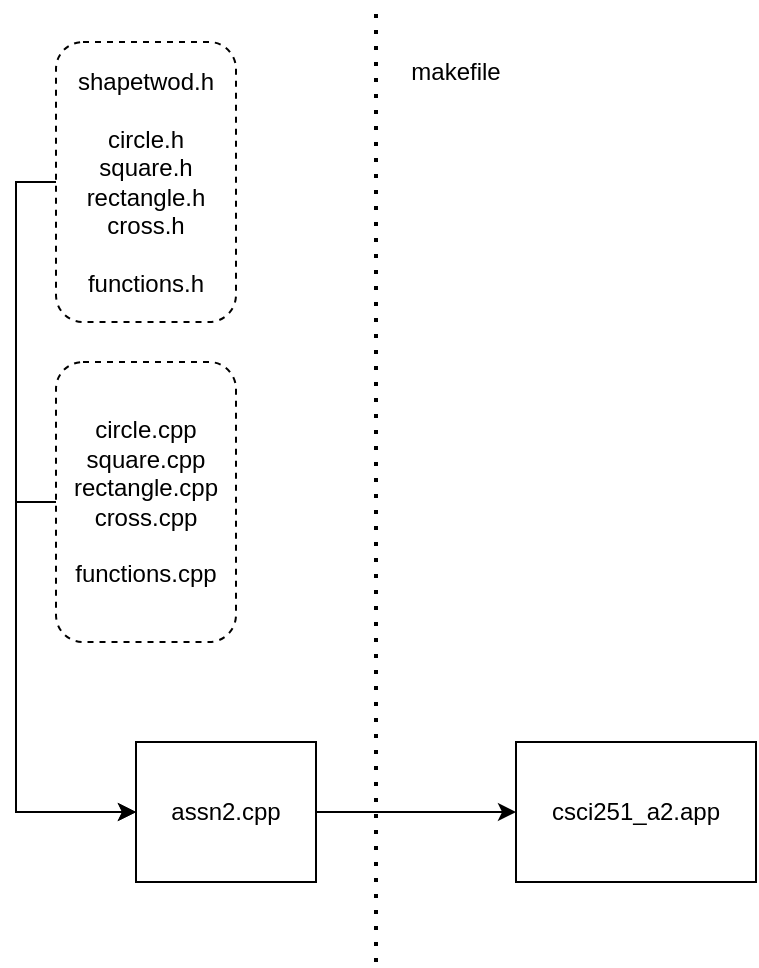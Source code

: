 <mxfile version="23.0.2" type="device">
  <diagram name="Page-1" id="Qn3DCEkGw_yaYb_WV9NJ">
    <mxGraphModel dx="934" dy="548" grid="1" gridSize="10" guides="1" tooltips="1" connect="1" arrows="1" fold="1" page="1" pageScale="1" pageWidth="827" pageHeight="1169" math="0" shadow="0">
      <root>
        <mxCell id="0" />
        <mxCell id="1" parent="0" />
        <mxCell id="JFRRbw18pwgN1PSgCvuK-9" style="edgeStyle=orthogonalEdgeStyle;rounded=0;orthogonalLoop=1;jettySize=auto;html=1;exitX=0;exitY=0.5;exitDx=0;exitDy=0;entryX=0;entryY=0.5;entryDx=0;entryDy=0;" edge="1" parent="1" source="JFRRbw18pwgN1PSgCvuK-1" target="JFRRbw18pwgN1PSgCvuK-3">
          <mxGeometry relative="1" as="geometry" />
        </mxCell>
        <mxCell id="JFRRbw18pwgN1PSgCvuK-1" value="shapetwod.h&lt;br&gt;&lt;br&gt;circle.h&lt;br&gt;square.h&lt;br&gt;rectangle.h&lt;br&gt;cross.h&lt;br&gt;&lt;br&gt;functions.h" style="rounded=1;whiteSpace=wrap;html=1;dashed=1;" vertex="1" parent="1">
          <mxGeometry x="40" y="30" width="90" height="140" as="geometry" />
        </mxCell>
        <mxCell id="JFRRbw18pwgN1PSgCvuK-10" style="edgeStyle=orthogonalEdgeStyle;rounded=0;orthogonalLoop=1;jettySize=auto;html=1;exitX=0;exitY=0.5;exitDx=0;exitDy=0;entryX=0;entryY=0.5;entryDx=0;entryDy=0;" edge="1" parent="1" source="JFRRbw18pwgN1PSgCvuK-2" target="JFRRbw18pwgN1PSgCvuK-3">
          <mxGeometry relative="1" as="geometry" />
        </mxCell>
        <mxCell id="JFRRbw18pwgN1PSgCvuK-2" value="circle.cpp&lt;br&gt;square.cpp&lt;br&gt;rectangle.cpp&lt;br&gt;cross.cpp&lt;br&gt;&lt;br&gt;functions.cpp" style="rounded=1;whiteSpace=wrap;html=1;dashed=1;" vertex="1" parent="1">
          <mxGeometry x="40" y="190" width="90" height="140" as="geometry" />
        </mxCell>
        <mxCell id="JFRRbw18pwgN1PSgCvuK-5" style="edgeStyle=orthogonalEdgeStyle;rounded=0;orthogonalLoop=1;jettySize=auto;html=1;exitX=1;exitY=0.5;exitDx=0;exitDy=0;entryX=0;entryY=0.5;entryDx=0;entryDy=0;" edge="1" parent="1" source="JFRRbw18pwgN1PSgCvuK-3" target="JFRRbw18pwgN1PSgCvuK-4">
          <mxGeometry relative="1" as="geometry" />
        </mxCell>
        <mxCell id="JFRRbw18pwgN1PSgCvuK-3" value="assn2.cpp" style="rounded=0;whiteSpace=wrap;html=1;" vertex="1" parent="1">
          <mxGeometry x="80" y="380" width="90" height="70" as="geometry" />
        </mxCell>
        <mxCell id="JFRRbw18pwgN1PSgCvuK-4" value="csci251_a2.app" style="rounded=0;whiteSpace=wrap;html=1;" vertex="1" parent="1">
          <mxGeometry x="270" y="380" width="120" height="70" as="geometry" />
        </mxCell>
        <mxCell id="JFRRbw18pwgN1PSgCvuK-7" value="" style="endArrow=none;dashed=1;html=1;dashPattern=1 3;strokeWidth=2;rounded=0;" edge="1" parent="1">
          <mxGeometry width="50" height="50" relative="1" as="geometry">
            <mxPoint x="200" y="490" as="sourcePoint" />
            <mxPoint x="200" y="10" as="targetPoint" />
          </mxGeometry>
        </mxCell>
        <mxCell id="JFRRbw18pwgN1PSgCvuK-8" value="makefile" style="text;html=1;strokeColor=none;fillColor=none;align=center;verticalAlign=middle;whiteSpace=wrap;rounded=0;" vertex="1" parent="1">
          <mxGeometry x="210" y="30" width="60" height="30" as="geometry" />
        </mxCell>
      </root>
    </mxGraphModel>
  </diagram>
</mxfile>
